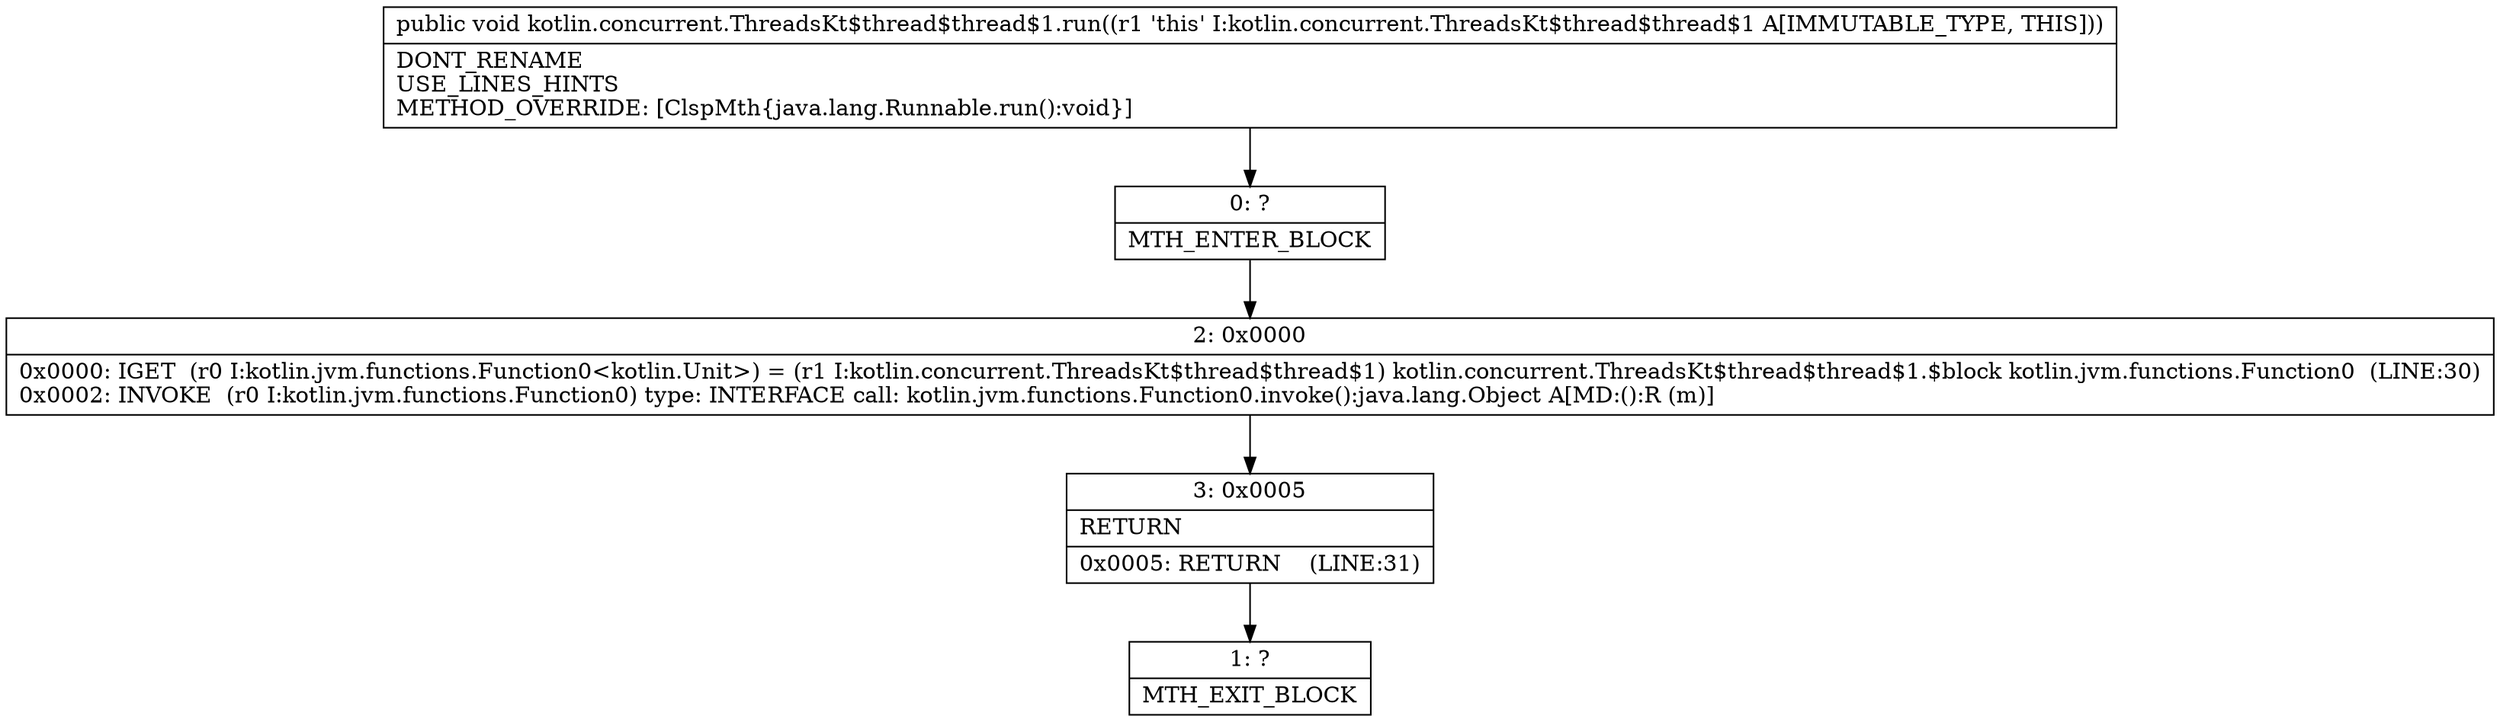 digraph "CFG forkotlin.concurrent.ThreadsKt$thread$thread$1.run()V" {
Node_0 [shape=record,label="{0\:\ ?|MTH_ENTER_BLOCK\l}"];
Node_2 [shape=record,label="{2\:\ 0x0000|0x0000: IGET  (r0 I:kotlin.jvm.functions.Function0\<kotlin.Unit\>) = (r1 I:kotlin.concurrent.ThreadsKt$thread$thread$1) kotlin.concurrent.ThreadsKt$thread$thread$1.$block kotlin.jvm.functions.Function0  (LINE:30)\l0x0002: INVOKE  (r0 I:kotlin.jvm.functions.Function0) type: INTERFACE call: kotlin.jvm.functions.Function0.invoke():java.lang.Object A[MD:():R (m)]\l}"];
Node_3 [shape=record,label="{3\:\ 0x0005|RETURN\l|0x0005: RETURN    (LINE:31)\l}"];
Node_1 [shape=record,label="{1\:\ ?|MTH_EXIT_BLOCK\l}"];
MethodNode[shape=record,label="{public void kotlin.concurrent.ThreadsKt$thread$thread$1.run((r1 'this' I:kotlin.concurrent.ThreadsKt$thread$thread$1 A[IMMUTABLE_TYPE, THIS]))  | DONT_RENAME\lUSE_LINES_HINTS\lMETHOD_OVERRIDE: [ClspMth\{java.lang.Runnable.run():void\}]\l}"];
MethodNode -> Node_0;Node_0 -> Node_2;
Node_2 -> Node_3;
Node_3 -> Node_1;
}

